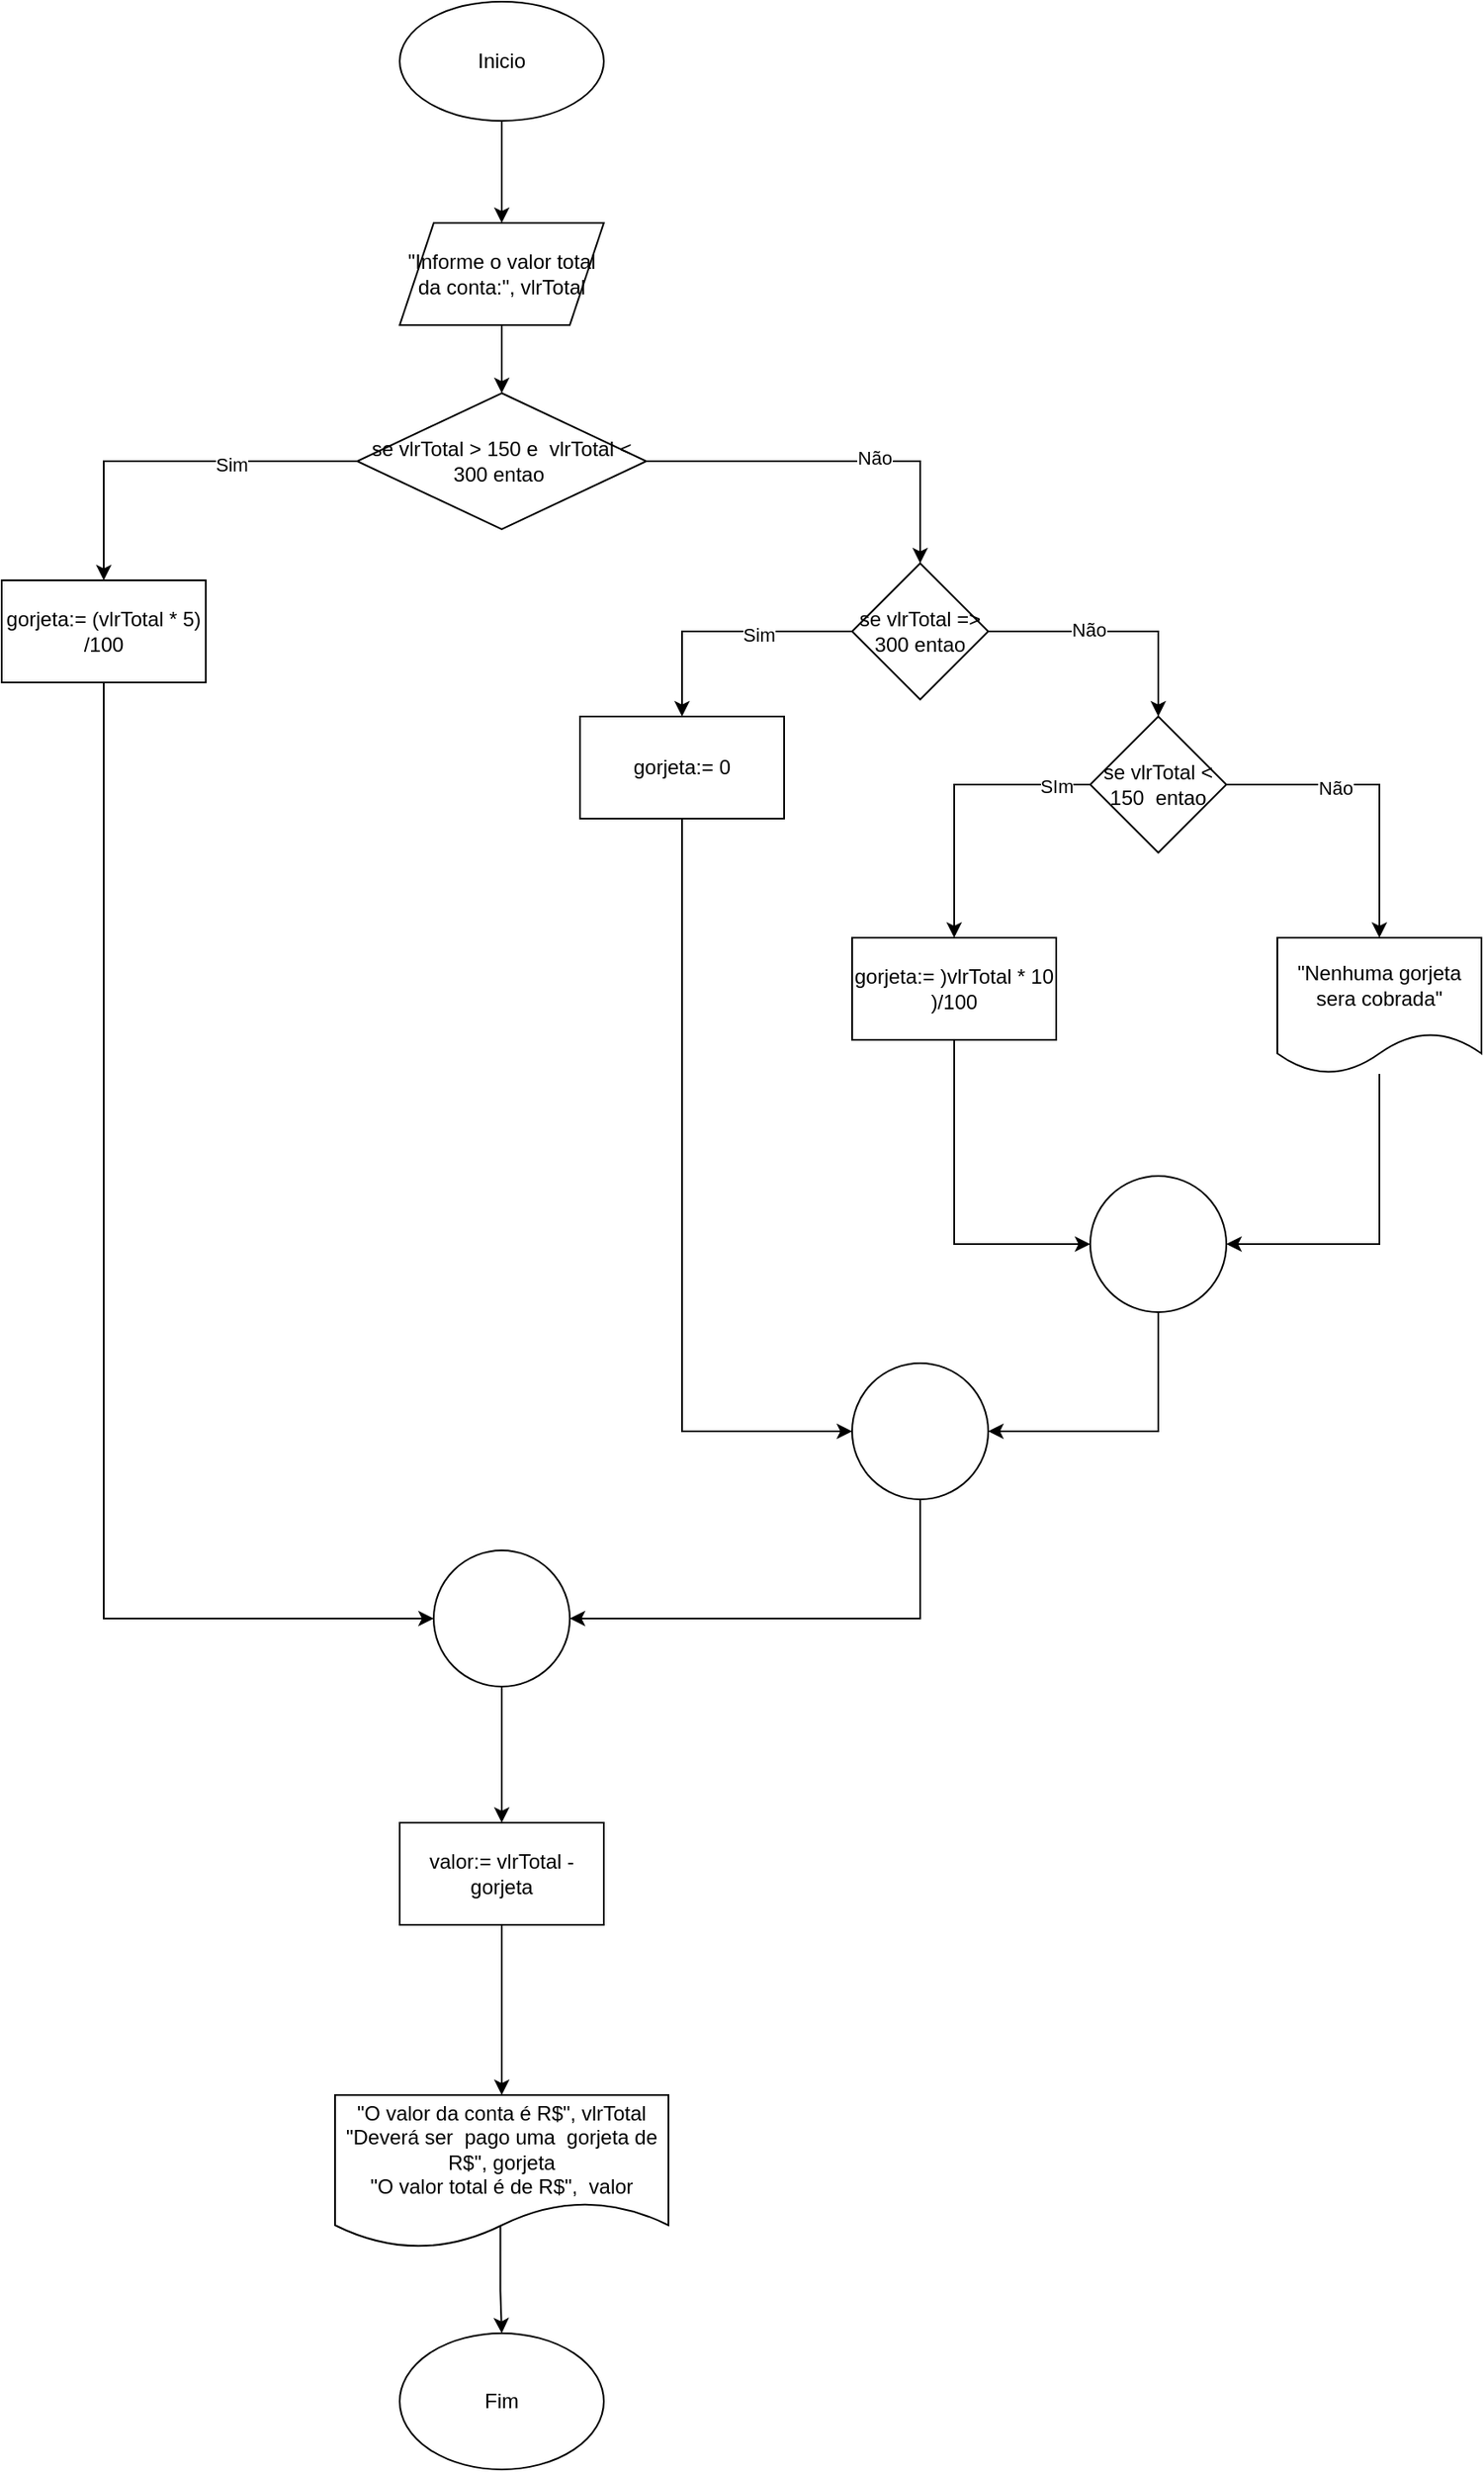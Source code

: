 <mxfile version="17.4.6" type="device"><diagram id="-JRHLlNma0tmq3r_DtWq" name="Page-1"><mxGraphModel dx="1955" dy="879" grid="1" gridSize="10" guides="1" tooltips="1" connect="1" arrows="1" fold="1" page="1" pageScale="1" pageWidth="827" pageHeight="1169" math="0" shadow="0"><root><mxCell id="0"/><mxCell id="1" parent="0"/><mxCell id="SBStF00wF1ZOnsLr3ICL-24" value="" style="edgeStyle=orthogonalEdgeStyle;rounded=0;orthogonalLoop=1;jettySize=auto;html=1;" edge="1" parent="1" source="SBStF00wF1ZOnsLr3ICL-1" target="SBStF00wF1ZOnsLr3ICL-2"><mxGeometry relative="1" as="geometry"/></mxCell><mxCell id="SBStF00wF1ZOnsLr3ICL-1" value="Inicio" style="ellipse;whiteSpace=wrap;html=1;" vertex="1" parent="1"><mxGeometry x="354" y="20" width="120" height="70" as="geometry"/></mxCell><mxCell id="SBStF00wF1ZOnsLr3ICL-25" style="edgeStyle=orthogonalEdgeStyle;rounded=0;orthogonalLoop=1;jettySize=auto;html=1;entryX=0.5;entryY=0;entryDx=0;entryDy=0;" edge="1" parent="1" source="SBStF00wF1ZOnsLr3ICL-2" target="SBStF00wF1ZOnsLr3ICL-3"><mxGeometry relative="1" as="geometry"><mxPoint x="414" y="240" as="targetPoint"/></mxGeometry></mxCell><mxCell id="SBStF00wF1ZOnsLr3ICL-2" value="&quot;Informe o valor total da conta:&quot;, vlrTotal" style="shape=parallelogram;perimeter=parallelogramPerimeter;whiteSpace=wrap;html=1;fixedSize=1;" vertex="1" parent="1"><mxGeometry x="354" y="150" width="120" height="60" as="geometry"/></mxCell><mxCell id="SBStF00wF1ZOnsLr3ICL-4" style="edgeStyle=orthogonalEdgeStyle;rounded=0;orthogonalLoop=1;jettySize=auto;html=1;" edge="1" parent="1" source="SBStF00wF1ZOnsLr3ICL-3" target="SBStF00wF1ZOnsLr3ICL-8"><mxGeometry relative="1" as="geometry"><mxPoint x="170" y="290" as="targetPoint"/></mxGeometry></mxCell><mxCell id="SBStF00wF1ZOnsLr3ICL-6" value="Sim" style="edgeLabel;html=1;align=center;verticalAlign=middle;resizable=0;points=[];" vertex="1" connectable="0" parent="SBStF00wF1ZOnsLr3ICL-4"><mxGeometry x="-0.321" y="2" relative="1" as="geometry"><mxPoint as="offset"/></mxGeometry></mxCell><mxCell id="SBStF00wF1ZOnsLr3ICL-5" style="edgeStyle=orthogonalEdgeStyle;rounded=0;orthogonalLoop=1;jettySize=auto;html=1;entryX=0.5;entryY=0;entryDx=0;entryDy=0;" edge="1" parent="1" source="SBStF00wF1ZOnsLr3ICL-3" target="SBStF00wF1ZOnsLr3ICL-10"><mxGeometry relative="1" as="geometry"><mxPoint x="660" y="340" as="targetPoint"/></mxGeometry></mxCell><mxCell id="SBStF00wF1ZOnsLr3ICL-7" value="Não" style="edgeLabel;html=1;align=center;verticalAlign=middle;resizable=0;points=[];" vertex="1" connectable="0" parent="SBStF00wF1ZOnsLr3ICL-5"><mxGeometry x="0.207" y="2" relative="1" as="geometry"><mxPoint as="offset"/></mxGeometry></mxCell><mxCell id="SBStF00wF1ZOnsLr3ICL-3" value="se vlrTotal &amp;gt; 150 e&amp;nbsp; vlrTotal &amp;lt; 300 entao&amp;nbsp;" style="rhombus;whiteSpace=wrap;html=1;" vertex="1" parent="1"><mxGeometry x="329" y="250" width="170" height="80" as="geometry"/></mxCell><mxCell id="SBStF00wF1ZOnsLr3ICL-33" style="edgeStyle=orthogonalEdgeStyle;rounded=0;orthogonalLoop=1;jettySize=auto;html=1;entryX=0;entryY=0.5;entryDx=0;entryDy=0;" edge="1" parent="1" source="SBStF00wF1ZOnsLr3ICL-8" target="SBStF00wF1ZOnsLr3ICL-32"><mxGeometry relative="1" as="geometry"><Array as="points"><mxPoint x="180" y="970"/></Array></mxGeometry></mxCell><mxCell id="SBStF00wF1ZOnsLr3ICL-8" value="gorjeta:= (vlrTotal * 5) /100" style="rounded=0;whiteSpace=wrap;html=1;" vertex="1" parent="1"><mxGeometry x="120" y="360" width="120" height="60" as="geometry"/></mxCell><mxCell id="SBStF00wF1ZOnsLr3ICL-11" style="edgeStyle=orthogonalEdgeStyle;rounded=0;orthogonalLoop=1;jettySize=auto;html=1;" edge="1" parent="1" source="SBStF00wF1ZOnsLr3ICL-10" target="SBStF00wF1ZOnsLr3ICL-15"><mxGeometry relative="1" as="geometry"><mxPoint x="520" y="390" as="targetPoint"/></mxGeometry></mxCell><mxCell id="SBStF00wF1ZOnsLr3ICL-13" value="Sim" style="edgeLabel;html=1;align=center;verticalAlign=middle;resizable=0;points=[];" vertex="1" connectable="0" parent="SBStF00wF1ZOnsLr3ICL-11"><mxGeometry x="-0.26" y="2" relative="1" as="geometry"><mxPoint as="offset"/></mxGeometry></mxCell><mxCell id="SBStF00wF1ZOnsLr3ICL-12" style="edgeStyle=orthogonalEdgeStyle;rounded=0;orthogonalLoop=1;jettySize=auto;html=1;" edge="1" parent="1" source="SBStF00wF1ZOnsLr3ICL-10" target="SBStF00wF1ZOnsLr3ICL-16"><mxGeometry relative="1" as="geometry"><mxPoint x="800" y="390" as="targetPoint"/></mxGeometry></mxCell><mxCell id="SBStF00wF1ZOnsLr3ICL-14" value="Não" style="edgeLabel;html=1;align=center;verticalAlign=middle;resizable=0;points=[];" vertex="1" connectable="0" parent="SBStF00wF1ZOnsLr3ICL-12"><mxGeometry x="-0.22" y="1" relative="1" as="geometry"><mxPoint as="offset"/></mxGeometry></mxCell><mxCell id="SBStF00wF1ZOnsLr3ICL-10" value="se vlrTotal =&amp;gt; 300 entao" style="rhombus;whiteSpace=wrap;html=1;" vertex="1" parent="1"><mxGeometry x="620" y="350" width="80" height="80" as="geometry"/></mxCell><mxCell id="SBStF00wF1ZOnsLr3ICL-30" style="edgeStyle=orthogonalEdgeStyle;rounded=0;orthogonalLoop=1;jettySize=auto;html=1;entryX=0;entryY=0.5;entryDx=0;entryDy=0;" edge="1" parent="1" source="SBStF00wF1ZOnsLr3ICL-15" target="SBStF00wF1ZOnsLr3ICL-29"><mxGeometry relative="1" as="geometry"><Array as="points"><mxPoint x="520" y="860"/></Array></mxGeometry></mxCell><mxCell id="SBStF00wF1ZOnsLr3ICL-15" value="gorjeta:= 0" style="rounded=0;whiteSpace=wrap;html=1;" vertex="1" parent="1"><mxGeometry x="460" y="440" width="120" height="60" as="geometry"/></mxCell><mxCell id="SBStF00wF1ZOnsLr3ICL-17" style="edgeStyle=orthogonalEdgeStyle;rounded=0;orthogonalLoop=1;jettySize=auto;html=1;" edge="1" parent="1" source="SBStF00wF1ZOnsLr3ICL-16" target="SBStF00wF1ZOnsLr3ICL-19"><mxGeometry relative="1" as="geometry"><mxPoint x="670" y="480" as="targetPoint"/></mxGeometry></mxCell><mxCell id="SBStF00wF1ZOnsLr3ICL-22" value="SIm" style="edgeLabel;html=1;align=center;verticalAlign=middle;resizable=0;points=[];" vertex="1" connectable="0" parent="SBStF00wF1ZOnsLr3ICL-17"><mxGeometry x="-0.765" y="1" relative="1" as="geometry"><mxPoint as="offset"/></mxGeometry></mxCell><mxCell id="SBStF00wF1ZOnsLr3ICL-18" style="edgeStyle=orthogonalEdgeStyle;rounded=0;orthogonalLoop=1;jettySize=auto;html=1;entryX=0.5;entryY=0;entryDx=0;entryDy=0;" edge="1" parent="1" source="SBStF00wF1ZOnsLr3ICL-16" target="SBStF00wF1ZOnsLr3ICL-21"><mxGeometry relative="1" as="geometry"><mxPoint x="930" y="480" as="targetPoint"/><Array as="points"><mxPoint x="930" y="480"/></Array></mxGeometry></mxCell><mxCell id="SBStF00wF1ZOnsLr3ICL-23" value="Não" style="edgeLabel;html=1;align=center;verticalAlign=middle;resizable=0;points=[];" vertex="1" connectable="0" parent="SBStF00wF1ZOnsLr3ICL-18"><mxGeometry x="-0.289" y="-2" relative="1" as="geometry"><mxPoint as="offset"/></mxGeometry></mxCell><mxCell id="SBStF00wF1ZOnsLr3ICL-16" value="se vlrTotal &amp;lt; 150&amp;nbsp; entao" style="rhombus;whiteSpace=wrap;html=1;" vertex="1" parent="1"><mxGeometry x="760" y="440" width="80" height="80" as="geometry"/></mxCell><mxCell id="SBStF00wF1ZOnsLr3ICL-27" style="edgeStyle=orthogonalEdgeStyle;rounded=0;orthogonalLoop=1;jettySize=auto;html=1;entryX=0;entryY=0.5;entryDx=0;entryDy=0;" edge="1" parent="1" source="SBStF00wF1ZOnsLr3ICL-19" target="SBStF00wF1ZOnsLr3ICL-26"><mxGeometry relative="1" as="geometry"><Array as="points"><mxPoint x="680" y="750"/></Array></mxGeometry></mxCell><mxCell id="SBStF00wF1ZOnsLr3ICL-19" value="gorjeta:= )vlrTotal * 10 )/100" style="rounded=0;whiteSpace=wrap;html=1;" vertex="1" parent="1"><mxGeometry x="620" y="570" width="120" height="60" as="geometry"/></mxCell><mxCell id="SBStF00wF1ZOnsLr3ICL-28" style="edgeStyle=orthogonalEdgeStyle;rounded=0;orthogonalLoop=1;jettySize=auto;html=1;entryX=1;entryY=0.5;entryDx=0;entryDy=0;" edge="1" parent="1" source="SBStF00wF1ZOnsLr3ICL-21" target="SBStF00wF1ZOnsLr3ICL-26"><mxGeometry relative="1" as="geometry"><Array as="points"><mxPoint x="930" y="750"/></Array></mxGeometry></mxCell><mxCell id="SBStF00wF1ZOnsLr3ICL-21" value="&quot;Nenhuma gorjeta sera cobrada&quot;" style="shape=document;whiteSpace=wrap;html=1;boundedLbl=1;" vertex="1" parent="1"><mxGeometry x="870" y="570" width="120" height="80" as="geometry"/></mxCell><mxCell id="SBStF00wF1ZOnsLr3ICL-31" style="edgeStyle=orthogonalEdgeStyle;rounded=0;orthogonalLoop=1;jettySize=auto;html=1;entryX=1;entryY=0.5;entryDx=0;entryDy=0;" edge="1" parent="1" source="SBStF00wF1ZOnsLr3ICL-26" target="SBStF00wF1ZOnsLr3ICL-29"><mxGeometry relative="1" as="geometry"><Array as="points"><mxPoint x="800" y="860"/></Array></mxGeometry></mxCell><mxCell id="SBStF00wF1ZOnsLr3ICL-26" value="" style="ellipse;whiteSpace=wrap;html=1;aspect=fixed;" vertex="1" parent="1"><mxGeometry x="760" y="710" width="80" height="80" as="geometry"/></mxCell><mxCell id="SBStF00wF1ZOnsLr3ICL-34" style="edgeStyle=orthogonalEdgeStyle;rounded=0;orthogonalLoop=1;jettySize=auto;html=1;entryX=1;entryY=0.5;entryDx=0;entryDy=0;" edge="1" parent="1" source="SBStF00wF1ZOnsLr3ICL-29" target="SBStF00wF1ZOnsLr3ICL-32"><mxGeometry relative="1" as="geometry"><Array as="points"><mxPoint x="660" y="970"/></Array></mxGeometry></mxCell><mxCell id="SBStF00wF1ZOnsLr3ICL-29" value="" style="ellipse;whiteSpace=wrap;html=1;aspect=fixed;" vertex="1" parent="1"><mxGeometry x="620" y="820" width="80" height="80" as="geometry"/></mxCell><mxCell id="SBStF00wF1ZOnsLr3ICL-37" style="edgeStyle=orthogonalEdgeStyle;rounded=0;orthogonalLoop=1;jettySize=auto;html=1;entryX=0.5;entryY=0;entryDx=0;entryDy=0;" edge="1" parent="1" source="SBStF00wF1ZOnsLr3ICL-32" target="SBStF00wF1ZOnsLr3ICL-36"><mxGeometry relative="1" as="geometry"/></mxCell><mxCell id="SBStF00wF1ZOnsLr3ICL-32" value="" style="ellipse;whiteSpace=wrap;html=1;aspect=fixed;" vertex="1" parent="1"><mxGeometry x="374" y="930" width="80" height="80" as="geometry"/></mxCell><mxCell id="SBStF00wF1ZOnsLr3ICL-41" style="edgeStyle=orthogonalEdgeStyle;rounded=0;orthogonalLoop=1;jettySize=auto;html=1;entryX=0.5;entryY=0;entryDx=0;entryDy=0;exitX=0.496;exitY=0.854;exitDx=0;exitDy=0;exitPerimeter=0;" edge="1" parent="1" source="SBStF00wF1ZOnsLr3ICL-35" target="SBStF00wF1ZOnsLr3ICL-40"><mxGeometry relative="1" as="geometry"><mxPoint x="414" y="1360" as="targetPoint"/></mxGeometry></mxCell><mxCell id="SBStF00wF1ZOnsLr3ICL-35" value="&quot;O valor da conta é R$&quot;, vlrTotal&lt;br&gt;&quot;Deverá ser&amp;nbsp; pago uma&amp;nbsp; gorjeta de R$&quot;, gorjeta&lt;br&gt;&quot;O valor total é de R$&quot;,&amp;nbsp; valor" style="shape=document;whiteSpace=wrap;html=1;boundedLbl=1;" vertex="1" parent="1"><mxGeometry x="316" y="1250" width="196" height="90" as="geometry"/></mxCell><mxCell id="SBStF00wF1ZOnsLr3ICL-38" style="edgeStyle=orthogonalEdgeStyle;rounded=0;orthogonalLoop=1;jettySize=auto;html=1;" edge="1" parent="1" source="SBStF00wF1ZOnsLr3ICL-36" target="SBStF00wF1ZOnsLr3ICL-35"><mxGeometry relative="1" as="geometry"/></mxCell><mxCell id="SBStF00wF1ZOnsLr3ICL-36" value="valor:= vlrTotal - gorjeta" style="rounded=0;whiteSpace=wrap;html=1;" vertex="1" parent="1"><mxGeometry x="354" y="1090" width="120" height="60" as="geometry"/></mxCell><mxCell id="SBStF00wF1ZOnsLr3ICL-40" value="Fim" style="ellipse;whiteSpace=wrap;html=1;" vertex="1" parent="1"><mxGeometry x="354" y="1390" width="120" height="80" as="geometry"/></mxCell></root></mxGraphModel></diagram></mxfile>